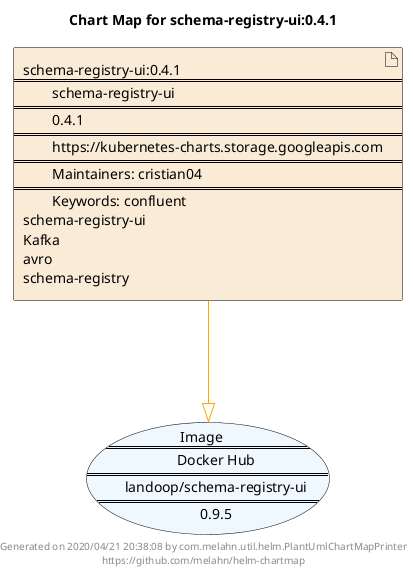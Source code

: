 @startuml
skinparam linetype ortho
skinparam backgroundColor white
skinparam usecaseBorderColor black
skinparam usecaseArrowColor LightSlateGray
skinparam artifactBorderColor black
skinparam artifactArrowColor LightSlateGray

title Chart Map for schema-registry-ui:0.4.1

'There is one referenced Helm Chart
artifact "schema-registry-ui:0.4.1\n====\n\tschema-registry-ui\n====\n\t0.4.1\n====\n\thttps://kubernetes-charts.storage.googleapis.com\n====\n\tMaintainers: cristian04\n====\n\tKeywords: confluent\nschema-registry-ui\nKafka\navro\nschema-registry" as schema_registry_ui_0_4_1 #AntiqueWhite

'There is one referenced Docker Image
usecase "Image\n====\n\tDocker Hub\n====\n\tlandoop/schema-registry-ui\n====\n\t0.9.5" as landoop_schema_registry_ui_0_9_5 #AliceBlue

'Chart Dependencies
schema_registry_ui_0_4_1--[#orange]-|>landoop_schema_registry_ui_0_9_5

center footer Generated on 2020/04/21 20:38:08 by com.melahn.util.helm.PlantUmlChartMapPrinter\nhttps://github.com/melahn/helm-chartmap
@enduml
